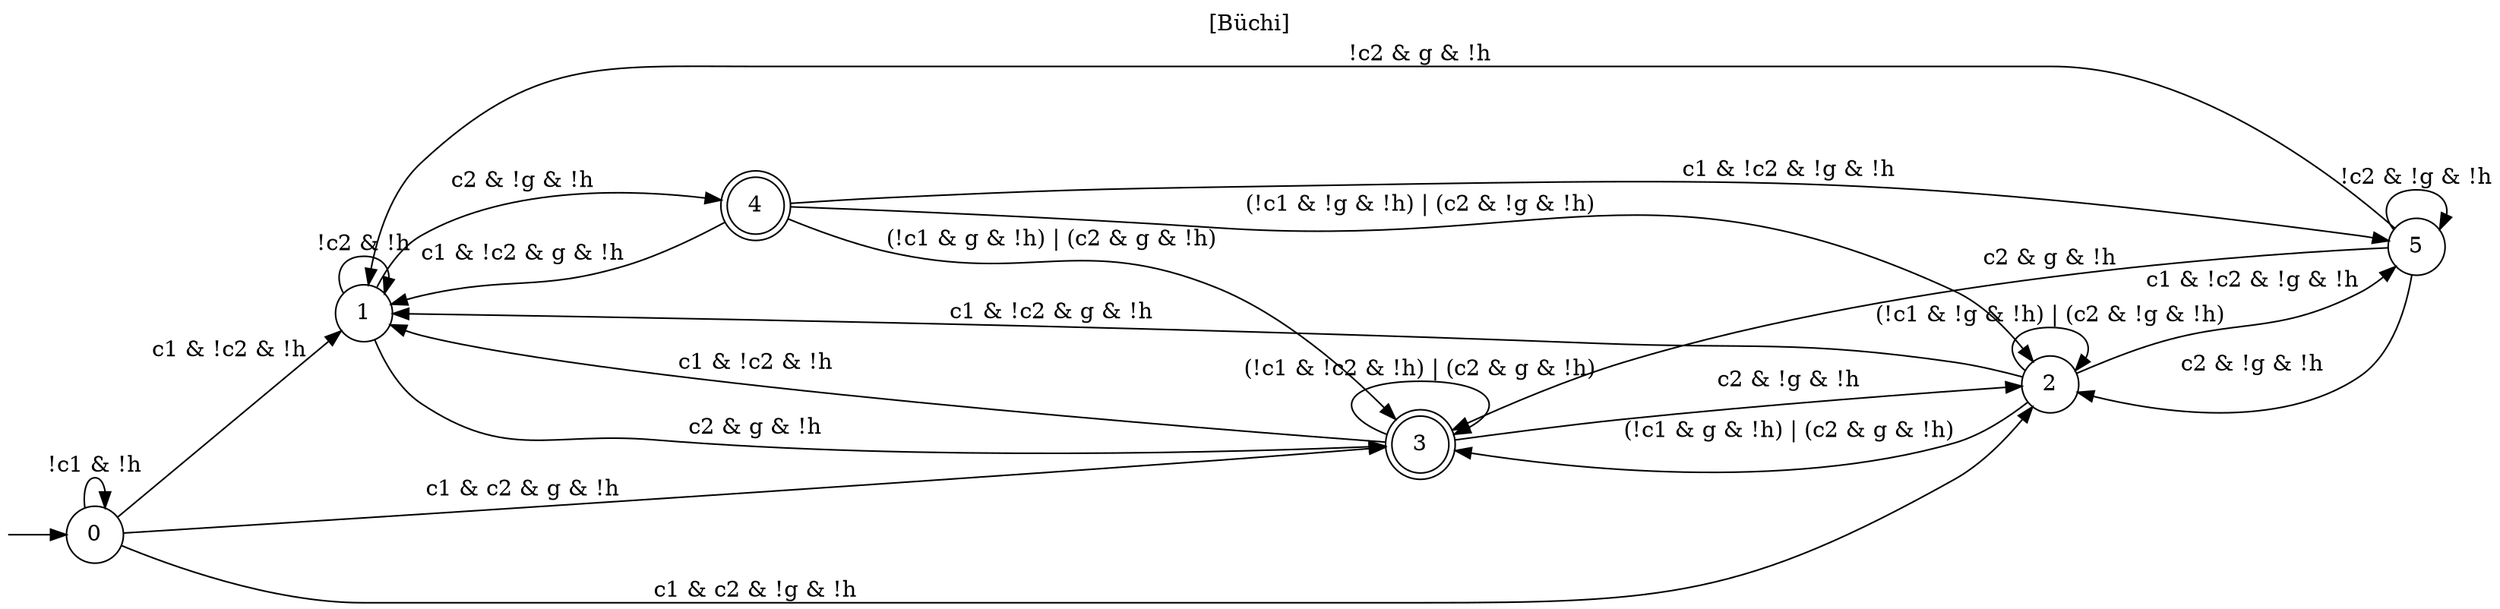 digraph "" {
  rankdir=LR
  label="[Büchi]"
  labelloc="t"
  node [shape="circle"]
  I [label="", style=invis, width=0]
  I -> 0
  0 [label="0"]
  0 -> 0 [label="!c1 & !h"]
  0 -> 1 [label="c1 & !c2 & !h"]
  0 -> 2 [label="c1 & c2 & !g & !h"]
  0 -> 3 [label="c1 & c2 & g & !h"]
  1 [label="1"]
  1 -> 1 [label="!c2 & !h"]
  1 -> 3 [label="c2 & g & !h"]
  1 -> 4 [label="c2 & !g & !h"]
  2 [label="2"]
  2 -> 1 [label="c1 & !c2 & g & !h"]
  2 -> 2 [label="(!c1 & !g & !h) | (c2 & !g & !h)"]
  2 -> 3 [label="(!c1 & g & !h) | (c2 & g & !h)"]
  2 -> 5 [label="c1 & !c2 & !g & !h"]
  3 [label="3", peripheries=2]
  3 -> 1 [label="c1 & !c2 & !h"]
  3 -> 2 [label="c2 & !g & !h"]
  3 -> 3 [label="(!c1 & !c2 & !h) | (c2 & g & !h)"]
  4 [label="4", peripheries=2]
  4 -> 1 [label="c1 & !c2 & g & !h"]
  4 -> 2 [label="(!c1 & !g & !h) | (c2 & !g & !h)"]
  4 -> 3 [label="(!c1 & g & !h) | (c2 & g & !h)"]
  4 -> 5 [label="c1 & !c2 & !g & !h"]
  5 [label="5"]
  5 -> 1 [label="!c2 & g & !h"]
  5 -> 2 [label="c2 & !g & !h"]
  5 -> 3 [label="c2 & g & !h"]
  5 -> 5 [label="!c2 & !g & !h"]
}
